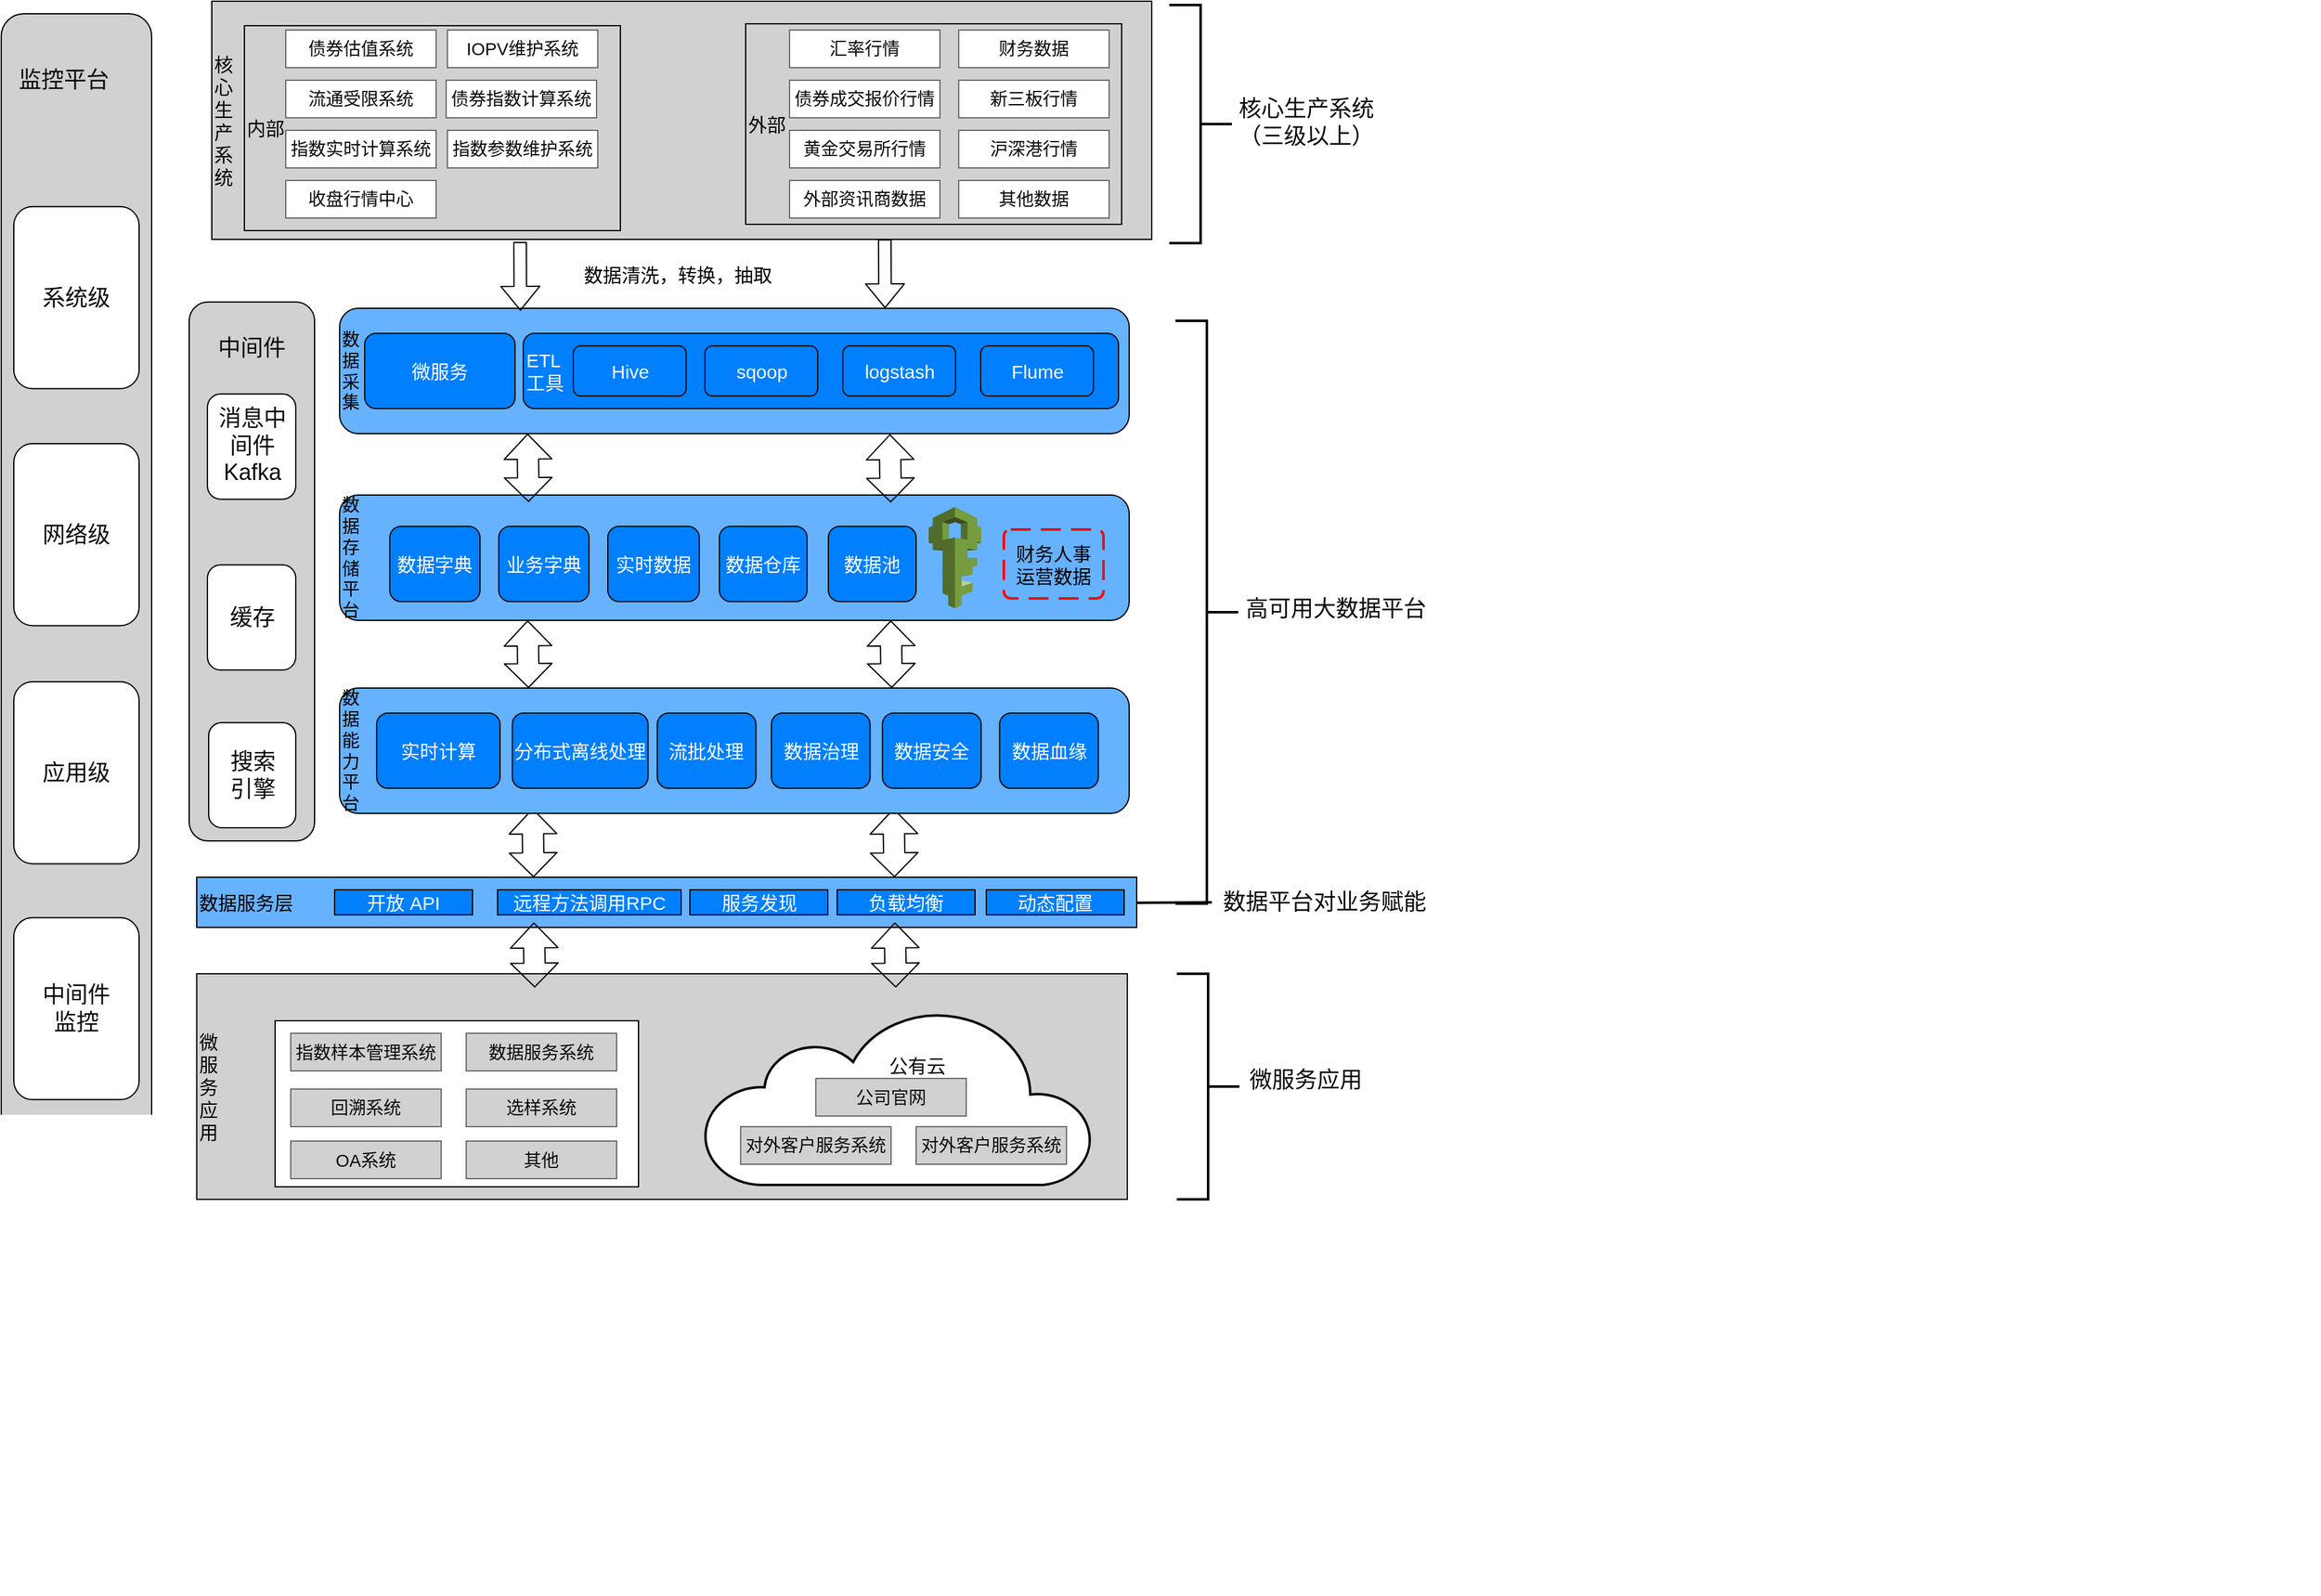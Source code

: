 <mxfile version="14.1.4" type="github">
  <diagram id="os-eNYwHkOxZ53K_k_VU" name="Page-1">
    <mxGraphModel dx="2249" dy="762" grid="1" gridSize="10" guides="1" tooltips="1" connect="1" arrows="1" fold="1" page="1" pageScale="1" pageWidth="827" pageHeight="1169" math="0" shadow="0">
      <root>
        <mxCell id="0" />
        <mxCell id="1" parent="0" />
        <mxCell id="kxdeQrVuoqvsNzDHKX-h-1" value="&lt;font style=&quot;font-size: 19px&quot;&gt;&lt;br&gt;&lt;/font&gt;" style="text;html=1;strokeColor=none;fillColor=none;align=left;verticalAlign=middle;whiteSpace=wrap;rounded=0;" parent="1" vertex="1">
          <mxGeometry x="-110" y="1310" width="960" height="20" as="geometry" />
        </mxCell>
        <mxCell id="kxdeQrVuoqvsNzDHKX-h-47" value="" style="group;fillColor=#ffffff;" parent="1" vertex="1" connectable="0">
          <mxGeometry x="-710" y="70" width="1850" height="950" as="geometry" />
        </mxCell>
        <mxCell id="e4fa8KiVyc2qV9YPwy8P-69" value="" style="strokeWidth=2;html=1;shape=mxgraph.flowchart.annotation_2;align=left;labelPosition=right;pointerEvents=1;rounded=0;fillColor=#D1D1D1;fontColor=#FFFFFF;rotation=-180;" parent="kxdeQrVuoqvsNzDHKX-h-47" vertex="1">
          <mxGeometry x="937" y="245" width="50" height="465" as="geometry" />
        </mxCell>
        <mxCell id="e4fa8KiVyc2qV9YPwy8P-70" value="&lt;font color=&quot;#0a0a0a&quot; style=&quot;font-size: 18px&quot;&gt;高可用大数据平台&lt;/font&gt;" style="text;html=1;fillColor=none;align=center;verticalAlign=middle;whiteSpace=wrap;rounded=0;fontColor=#FFFFFF;strokeWidth=1;fontSize=18;" parent="kxdeQrVuoqvsNzDHKX-h-47" vertex="1">
          <mxGeometry x="990" y="452.5" width="150" height="45" as="geometry" />
        </mxCell>
        <mxCell id="e4fa8KiVyc2qV9YPwy8P-93" value="" style="group" parent="kxdeQrVuoqvsNzDHKX-h-47" vertex="1" connectable="0">
          <mxGeometry width="120" height="950" as="geometry" />
        </mxCell>
        <mxCell id="e4fa8KiVyc2qV9YPwy8P-81" value="" style="rounded=1;whiteSpace=wrap;html=1;strokeColor=#000000;strokeWidth=1;fillColor=#D1D1D1;fontSize=18;fontColor=#FFFFFF;" parent="e4fa8KiVyc2qV9YPwy8P-93" vertex="1">
          <mxGeometry width="120" height="950" as="geometry" />
        </mxCell>
        <mxCell id="e4fa8KiVyc2qV9YPwy8P-82" value="&lt;font color=&quot;#0a0a0a&quot;&gt;监控平台&lt;/font&gt;" style="text;html=1;strokeColor=none;fillColor=none;align=center;verticalAlign=middle;whiteSpace=wrap;rounded=0;fontSize=18;fontColor=#FFFFFF;" parent="e4fa8KiVyc2qV9YPwy8P-93" vertex="1">
          <mxGeometry x="10" y="35.185" width="80" height="35.185" as="geometry" />
        </mxCell>
        <mxCell id="e4fa8KiVyc2qV9YPwy8P-83" value="&lt;font color=&quot;#0a0a0a&quot;&gt;系统级&lt;/font&gt;" style="rounded=1;whiteSpace=wrap;html=1;strokeColor=#000000;strokeWidth=1;fontSize=18;fontColor=#FFFFFF;fillColor=#FFFFFF;" parent="e4fa8KiVyc2qV9YPwy8P-93" vertex="1">
          <mxGeometry x="10" y="153.935" width="100" height="145.139" as="geometry" />
        </mxCell>
        <mxCell id="e4fa8KiVyc2qV9YPwy8P-84" value="&lt;font color=&quot;#0a0a0a&quot;&gt;网络级&lt;/font&gt;" style="rounded=1;whiteSpace=wrap;html=1;strokeColor=#000000;strokeWidth=1;fontSize=18;fontColor=#FFFFFF;fillColor=#FFFFFF;" parent="e4fa8KiVyc2qV9YPwy8P-93" vertex="1">
          <mxGeometry x="10" y="343.056" width="100" height="145.139" as="geometry" />
        </mxCell>
        <mxCell id="e4fa8KiVyc2qV9YPwy8P-85" value="&lt;font color=&quot;#0a0a0a&quot;&gt;应用级&lt;/font&gt;" style="rounded=1;whiteSpace=wrap;html=1;strokeColor=#000000;strokeWidth=1;fontSize=18;fontColor=#FFFFFF;fillColor=#FFFFFF;" parent="e4fa8KiVyc2qV9YPwy8P-93" vertex="1">
          <mxGeometry x="10" y="533.056" width="100" height="145.139" as="geometry" />
        </mxCell>
        <mxCell id="e4fa8KiVyc2qV9YPwy8P-86" value="&lt;font color=&quot;#0a0a0a&quot;&gt;中间件&lt;br&gt;监控&lt;br&gt;&lt;/font&gt;" style="rounded=1;whiteSpace=wrap;html=1;strokeColor=#000000;strokeWidth=1;fontSize=18;fontColor=#FFFFFF;fillColor=#FFFFFF;" parent="e4fa8KiVyc2qV9YPwy8P-93" vertex="1">
          <mxGeometry x="10" y="721.296" width="100" height="145.139" as="geometry" />
        </mxCell>
        <mxCell id="kxdeQrVuoqvsNzDHKX-h-19" value="&lt;font style=&quot;font-size: 15px;&quot;&gt;数据清洗，转换，抽取&lt;/font&gt;" style="text;html=1;strokeColor=none;fillColor=none;align=center;verticalAlign=middle;whiteSpace=wrap;rounded=0;fontSize=15;" parent="kxdeQrVuoqvsNzDHKX-h-47" vertex="1">
          <mxGeometry x="440" y="190" width="200" height="35" as="geometry" />
        </mxCell>
        <mxCell id="kxdeQrVuoqvsNzDHKX-h-55" value="" style="group" parent="kxdeQrVuoqvsNzDHKX-h-47" vertex="1" connectable="0">
          <mxGeometry x="156" y="766" width="935" height="180" as="geometry" />
        </mxCell>
        <mxCell id="e4fa8KiVyc2qV9YPwy8P-46" value="&lt;font style=&quot;font-size: 15px&quot;&gt;微&lt;br&gt;服&lt;br&gt;务&lt;br&gt;应&lt;br&gt;用&lt;/font&gt;" style="rounded=0;whiteSpace=wrap;html=1;strokeColor=#0A0A0A;strokeWidth=1;align=left;fillColor=#D1D1D1;" parent="kxdeQrVuoqvsNzDHKX-h-55" vertex="1">
          <mxGeometry width="742.5" height="180" as="geometry" />
        </mxCell>
        <mxCell id="e4fa8KiVyc2qV9YPwy8P-67" value="" style="strokeWidth=2;html=1;shape=mxgraph.flowchart.annotation_2;align=left;labelPosition=right;pointerEvents=1;rounded=0;fillColor=#D1D1D1;fontColor=#FFFFFF;rotation=-180;" parent="kxdeQrVuoqvsNzDHKX-h-55" vertex="1">
          <mxGeometry x="782" width="50" height="180" as="geometry" />
        </mxCell>
        <mxCell id="e4fa8KiVyc2qV9YPwy8P-68" value="&lt;font color=&quot;#0a0a0a&quot; style=&quot;font-size: 18px&quot;&gt;微服务应用&lt;/font&gt;" style="text;html=1;fillColor=none;align=center;verticalAlign=middle;whiteSpace=wrap;rounded=0;fontColor=#FFFFFF;strokeWidth=1;fontSize=18;" parent="kxdeQrVuoqvsNzDHKX-h-55" vertex="1">
          <mxGeometry x="835" y="62.5" width="100" height="45" as="geometry" />
        </mxCell>
        <mxCell id="kxdeQrVuoqvsNzDHKX-h-25" value="" style="rounded=0;whiteSpace=wrap;html=1;fontSize=15;align=left;fillColor=#FFFFFF;" parent="kxdeQrVuoqvsNzDHKX-h-55" vertex="1">
          <mxGeometry x="62.5" y="37.5" width="290" height="132.5" as="geometry" />
        </mxCell>
        <mxCell id="kxdeQrVuoqvsNzDHKX-h-34" value="" style="html=1;verticalLabelPosition=bottom;align=center;labelBackgroundColor=#ffffff;verticalAlign=top;strokeWidth=2;shadow=0;dashed=0;shape=mxgraph.ios7.icons.cloud;fontSize=15;fontColor=#FFFFFF;strokeColor=#0A0A0A;fillColor=#FFFFFF;" parent="kxdeQrVuoqvsNzDHKX-h-55" vertex="1">
          <mxGeometry x="405" y="28.5" width="310" height="140" as="geometry" />
        </mxCell>
        <mxCell id="kxdeQrVuoqvsNzDHKX-h-36" value="&lt;font color=&quot;#0a0a0a&quot;&gt;公有云&lt;/font&gt;" style="text;html=1;strokeColor=none;fillColor=none;align=center;verticalAlign=middle;whiteSpace=wrap;rounded=0;fontSize=15;fontColor=#FFFFFF;" parent="kxdeQrVuoqvsNzDHKX-h-55" vertex="1">
          <mxGeometry x="515" y="62.5" width="120" height="20" as="geometry" />
        </mxCell>
        <mxCell id="kxdeQrVuoqvsNzDHKX-h-12" value="&lt;font color=&quot;#0a0a0a&quot;&gt;对外客户服务系统&lt;/font&gt;" style="rounded=0;whiteSpace=wrap;html=1;strokeColor=#696969;strokeWidth=1;fontSize=14;fontColor=#FFFFFF;fillColor=#D1D1D1;" parent="kxdeQrVuoqvsNzDHKX-h-55" vertex="1">
          <mxGeometry x="434" y="122" width="120" height="30" as="geometry" />
        </mxCell>
        <mxCell id="kxdeQrVuoqvsNzDHKX-h-14" value="&lt;font color=&quot;#0a0a0a&quot; style=&quot;font-size: 14px&quot;&gt;指数样本管理系统&lt;/font&gt;" style="rounded=0;whiteSpace=wrap;html=1;strokeColor=#696969;strokeWidth=1;fillColor=#D1D1D1;fontSize=14;fontColor=#FFFFFF;" parent="kxdeQrVuoqvsNzDHKX-h-55" vertex="1">
          <mxGeometry x="75" y="47.5" width="120" height="30" as="geometry" />
        </mxCell>
        <mxCell id="kxdeQrVuoqvsNzDHKX-h-10" value="&lt;font color=&quot;#0a0a0a&quot; style=&quot;font-size: 14px&quot;&gt;数据服务系统&lt;/font&gt;" style="rounded=0;whiteSpace=wrap;html=1;strokeColor=#696969;strokeWidth=1;fillColor=#D1D1D1;fontSize=14;fontColor=#FFFFFF;" parent="kxdeQrVuoqvsNzDHKX-h-55" vertex="1">
          <mxGeometry x="215" y="47.5" width="120" height="30" as="geometry" />
        </mxCell>
        <mxCell id="kxdeQrVuoqvsNzDHKX-h-7" value="&lt;font color=&quot;#0a0a0a&quot; style=&quot;font-size: 14px&quot;&gt;回溯系统&lt;/font&gt;" style="rounded=0;whiteSpace=wrap;html=1;strokeColor=#696969;strokeWidth=1;fillColor=#D1D1D1;fontSize=14;fontColor=#FFFFFF;" parent="kxdeQrVuoqvsNzDHKX-h-55" vertex="1">
          <mxGeometry x="75" y="92" width="120" height="30" as="geometry" />
        </mxCell>
        <mxCell id="kxdeQrVuoqvsNzDHKX-h-8" value="&lt;font color=&quot;#0a0a0a&quot; style=&quot;font-size: 14px&quot;&gt;选样系统&lt;/font&gt;" style="rounded=0;whiteSpace=wrap;html=1;strokeColor=#696969;strokeWidth=1;fillColor=#D1D1D1;fontSize=14;fontColor=#FFFFFF;" parent="kxdeQrVuoqvsNzDHKX-h-55" vertex="1">
          <mxGeometry x="215" y="92" width="120" height="30" as="geometry" />
        </mxCell>
        <mxCell id="kxdeQrVuoqvsNzDHKX-h-13" value="&lt;font color=&quot;#0a0a0a&quot; style=&quot;font-size: 14px&quot;&gt;OA系统&lt;/font&gt;" style="rounded=0;whiteSpace=wrap;html=1;strokeColor=#696969;strokeWidth=1;fillColor=#D1D1D1;fontSize=14;fontColor=#FFFFFF;" parent="kxdeQrVuoqvsNzDHKX-h-55" vertex="1">
          <mxGeometry x="75" y="133.5" width="120" height="30" as="geometry" />
        </mxCell>
        <mxCell id="kxdeQrVuoqvsNzDHKX-h-9" value="&lt;font color=&quot;#0a0a0a&quot;&gt;其他&lt;/font&gt;" style="rounded=0;whiteSpace=wrap;html=1;strokeColor=#696969;strokeWidth=1;fillColor=#D1D1D1;fontSize=14;fontColor=#FFFFFF;" parent="kxdeQrVuoqvsNzDHKX-h-55" vertex="1">
          <mxGeometry x="215" y="133.5" width="120" height="30" as="geometry" />
        </mxCell>
        <mxCell id="kxdeQrVuoqvsNzDHKX-h-42" value="&lt;font color=&quot;#0a0a0a&quot; style=&quot;font-size: 14px&quot;&gt;公司官网&lt;/font&gt;" style="rounded=0;whiteSpace=wrap;html=1;strokeColor=#696969;strokeWidth=1;fontSize=14;fontColor=#FFFFFF;fillColor=#D1D1D1;" parent="kxdeQrVuoqvsNzDHKX-h-55" vertex="1">
          <mxGeometry x="494" y="83.5" width="120" height="30" as="geometry" />
        </mxCell>
        <mxCell id="EGvxIazJFTIoxt084vyy-3" value="&lt;font color=&quot;#0a0a0a&quot;&gt;对外客户服务系统&lt;/font&gt;" style="rounded=0;whiteSpace=wrap;html=1;strokeColor=#696969;strokeWidth=1;fontSize=14;fontColor=#FFFFFF;fillColor=#D1D1D1;" vertex="1" parent="kxdeQrVuoqvsNzDHKX-h-55">
          <mxGeometry x="574" y="122" width="120" height="30" as="geometry" />
        </mxCell>
        <mxCell id="kxdeQrVuoqvsNzDHKX-h-82" value="" style="group" parent="kxdeQrVuoqvsNzDHKX-h-47" vertex="1" connectable="0">
          <mxGeometry x="271" y="555" width="630" height="145" as="geometry" />
        </mxCell>
        <mxCell id="kxdeQrVuoqvsNzDHKX-h-102" value="" style="group" parent="kxdeQrVuoqvsNzDHKX-h-82" vertex="1" connectable="0">
          <mxGeometry x="153" y="79" width="288.75" height="55" as="geometry" />
        </mxCell>
        <mxCell id="kxdeQrVuoqvsNzDHKX-h-103" value="" style="shape=flexArrow;endArrow=classic;startArrow=classic;html=1;entryX=0.467;entryY=1.03;entryDx=0;entryDy=0;entryPerimeter=0;width=17;endSize=6.3;" parent="kxdeQrVuoqvsNzDHKX-h-102" edge="1">
          <mxGeometry width="50" height="50" relative="1" as="geometry">
            <mxPoint x="0.713" y="55" as="sourcePoint" />
            <mxPoint as="targetPoint" />
          </mxGeometry>
        </mxCell>
        <mxCell id="kxdeQrVuoqvsNzDHKX-h-104" value="" style="shape=flexArrow;endArrow=classic;startArrow=classic;html=1;entryX=0.467;entryY=1.03;entryDx=0;entryDy=0;entryPerimeter=0;width=17;endSize=6.3;" parent="kxdeQrVuoqvsNzDHKX-h-102" edge="1">
          <mxGeometry width="50" height="50" relative="1" as="geometry">
            <mxPoint x="288.75" y="55" as="sourcePoint" />
            <mxPoint x="288.037" as="targetPoint" />
          </mxGeometry>
        </mxCell>
        <mxCell id="kxdeQrVuoqvsNzDHKX-h-95" value="" style="group" parent="kxdeQrVuoqvsNzDHKX-h-47" vertex="1" connectable="0">
          <mxGeometry x="270" y="235" width="630" height="100" as="geometry" />
        </mxCell>
        <mxCell id="kxdeQrVuoqvsNzDHKX-h-87" value="&lt;font style=&quot;font-size: 14px&quot;&gt;数&lt;br&gt;据&lt;br&gt;采&lt;br&gt;集&lt;/font&gt;" style="rounded=1;whiteSpace=wrap;html=1;align=left;fillColor=#66B2FF;" parent="kxdeQrVuoqvsNzDHKX-h-95" vertex="1">
          <mxGeometry width="630" height="100" as="geometry" />
        </mxCell>
        <mxCell id="kxdeQrVuoqvsNzDHKX-h-88" value="&lt;font style=&quot;font-size: 15px;&quot;&gt;微服务&lt;/font&gt;" style="rounded=1;whiteSpace=wrap;html=1;strokeColor=#0A0A0A;strokeWidth=1;fillColor=#007FFF;fontColor=#FFFFFF;fontSize=15;" parent="kxdeQrVuoqvsNzDHKX-h-95" vertex="1">
          <mxGeometry x="20" y="20" width="120" height="60" as="geometry" />
        </mxCell>
        <mxCell id="kxdeQrVuoqvsNzDHKX-h-89" value="" style="group;fontSize=15;" parent="kxdeQrVuoqvsNzDHKX-h-95" vertex="1" connectable="0">
          <mxGeometry x="146.5" y="20" width="475" height="60" as="geometry" />
        </mxCell>
        <mxCell id="kxdeQrVuoqvsNzDHKX-h-90" value="&lt;font style=&quot;font-size: 15px&quot;&gt;ETL&lt;br&gt;&lt;font style=&quot;font-size: 15px&quot;&gt;工具&lt;/font&gt;&lt;/font&gt;" style="rounded=1;whiteSpace=wrap;html=1;strokeColor=#0A0A0A;strokeWidth=1;align=left;fillColor=#007FFF;fontColor=#FFFFFF;" parent="kxdeQrVuoqvsNzDHKX-h-89" vertex="1">
          <mxGeometry width="475" height="60" as="geometry" />
        </mxCell>
        <mxCell id="kxdeQrVuoqvsNzDHKX-h-91" value="Hive" style="rounded=1;whiteSpace=wrap;html=1;strokeColor=#0A0A0A;strokeWidth=1;fillColor=#007FFF;fontColor=#FFFFFF;fontSize=15;" parent="kxdeQrVuoqvsNzDHKX-h-89" vertex="1">
          <mxGeometry x="40" y="10" width="90" height="40" as="geometry" />
        </mxCell>
        <mxCell id="kxdeQrVuoqvsNzDHKX-h-92" value="sqoop" style="rounded=1;whiteSpace=wrap;html=1;strokeColor=#0A0A0A;strokeWidth=1;fillColor=#007FFF;fontColor=#FFFFFF;fontSize=15;" parent="kxdeQrVuoqvsNzDHKX-h-89" vertex="1">
          <mxGeometry x="145" y="10" width="90" height="40" as="geometry" />
        </mxCell>
        <mxCell id="kxdeQrVuoqvsNzDHKX-h-93" value="logstash" style="rounded=1;whiteSpace=wrap;html=1;strokeColor=#0A0A0A;strokeWidth=1;fillColor=#007FFF;fontColor=#FFFFFF;fontSize=15;" parent="kxdeQrVuoqvsNzDHKX-h-89" vertex="1">
          <mxGeometry x="255" y="10" width="90" height="40" as="geometry" />
        </mxCell>
        <mxCell id="kxdeQrVuoqvsNzDHKX-h-94" value="Flume" style="rounded=1;whiteSpace=wrap;html=1;strokeColor=#0A0A0A;strokeWidth=1;fillColor=#007FFF;fontColor=#FFFFFF;fontSize=15;" parent="kxdeQrVuoqvsNzDHKX-h-89" vertex="1">
          <mxGeometry x="365" y="10" width="90" height="40" as="geometry" />
        </mxCell>
        <mxCell id="kxdeQrVuoqvsNzDHKX-h-17" value="" style="shape=flexArrow;endArrow=classic;html=1;" parent="kxdeQrVuoqvsNzDHKX-h-47" edge="1">
          <mxGeometry width="50" height="50" relative="1" as="geometry">
            <mxPoint x="414" y="182" as="sourcePoint" />
            <mxPoint x="414.25" y="237" as="targetPoint" />
          </mxGeometry>
        </mxCell>
        <mxCell id="kxdeQrVuoqvsNzDHKX-h-96" value="" style="group" parent="kxdeQrVuoqvsNzDHKX-h-47" vertex="1" connectable="0">
          <mxGeometry x="168" y="-10" width="956" height="193" as="geometry" />
        </mxCell>
        <mxCell id="e4fa8KiVyc2qV9YPwy8P-1" value="&lt;font style=&quot;font-size: 15px&quot;&gt;核&lt;br&gt;心&lt;br&gt;生&lt;br&gt;产&lt;br&gt;系&lt;br&gt;统&lt;/font&gt;" style="rounded=0;whiteSpace=wrap;html=1;align=left;fillColor=#D1D1D1;" parent="kxdeQrVuoqvsNzDHKX-h-96" vertex="1">
          <mxGeometry width="750" height="190" as="geometry" />
        </mxCell>
        <mxCell id="kxdeQrVuoqvsNzDHKX-h-59" value="" style="group" parent="kxdeQrVuoqvsNzDHKX-h-96" vertex="1" connectable="0">
          <mxGeometry x="26" y="3" width="930" height="190" as="geometry" />
        </mxCell>
        <mxCell id="e4fa8KiVyc2qV9YPwy8P-2" value="&lt;font style=&quot;font-size: 15px&quot;&gt;内部&lt;/font&gt;" style="rounded=0;whiteSpace=wrap;html=1;align=left;fillColor=#D1D1D1;" parent="kxdeQrVuoqvsNzDHKX-h-59" vertex="1">
          <mxGeometry y="16.5" width="300" height="163.5" as="geometry" />
        </mxCell>
        <mxCell id="e4fa8KiVyc2qV9YPwy8P-3" value="&lt;font style=&quot;font-size: 15px&quot;&gt;外部&lt;/font&gt;" style="rounded=0;whiteSpace=wrap;html=1;align=left;fillColor=#D1D1D1;" parent="kxdeQrVuoqvsNzDHKX-h-59" vertex="1">
          <mxGeometry x="400" y="15" width="300" height="160" as="geometry" />
        </mxCell>
        <mxCell id="e4fa8KiVyc2qV9YPwy8P-99" value="&lt;font color=&quot;#0a0a0a&quot; style=&quot;font-size: 14px&quot;&gt;指数实时计算系统&lt;/font&gt;" style="rounded=0;whiteSpace=wrap;html=1;strokeColor=#696969;strokeWidth=1;fontSize=14;fontColor=#FFFFFF;fillColor=#FFFFFF;" parent="kxdeQrVuoqvsNzDHKX-h-59" vertex="1">
          <mxGeometry x="33" y="100" width="120" height="30" as="geometry" />
        </mxCell>
        <mxCell id="e4fa8KiVyc2qV9YPwy8P-100" value="&lt;font color=&quot;#0a0a0a&quot; style=&quot;font-size: 14px&quot;&gt;指数参数维护系统&lt;/font&gt;" style="rounded=0;whiteSpace=wrap;html=1;strokeColor=#696969;strokeWidth=1;fontSize=14;fontColor=#FFFFFF;fillColor=#FFFFFF;" parent="kxdeQrVuoqvsNzDHKX-h-59" vertex="1">
          <mxGeometry x="162" y="100" width="120" height="30" as="geometry" />
        </mxCell>
        <mxCell id="e4fa8KiVyc2qV9YPwy8P-102" value="&lt;font color=&quot;#0a0a0a&quot; style=&quot;font-size: 14px&quot;&gt;收盘行情中心&lt;/font&gt;" style="rounded=0;whiteSpace=wrap;html=1;strokeColor=#696969;strokeWidth=1;fontSize=14;fontColor=#FFFFFF;fillColor=#FFFFFF;" parent="kxdeQrVuoqvsNzDHKX-h-59" vertex="1">
          <mxGeometry x="33" y="140" width="120" height="30" as="geometry" />
        </mxCell>
        <mxCell id="e4fa8KiVyc2qV9YPwy8P-103" value="&lt;font color=&quot;#0a0a0a&quot; style=&quot;font-size: 14px&quot;&gt;流通受限系统&lt;/font&gt;" style="rounded=0;whiteSpace=wrap;html=1;strokeColor=#696969;strokeWidth=1;fontSize=14;fontColor=#FFFFFF;fillColor=#FFFFFF;" parent="kxdeQrVuoqvsNzDHKX-h-59" vertex="1">
          <mxGeometry x="33" y="60" width="120" height="30" as="geometry" />
        </mxCell>
        <mxCell id="e4fa8KiVyc2qV9YPwy8P-104" value="&lt;font color=&quot;#0a0a0a&quot; style=&quot;font-size: 14px&quot;&gt;财务数据&lt;/font&gt;" style="rounded=0;whiteSpace=wrap;html=1;strokeColor=#696969;strokeWidth=1;fontSize=14;fontColor=#FFFFFF;fillColor=#FFFFFF;" parent="kxdeQrVuoqvsNzDHKX-h-59" vertex="1">
          <mxGeometry x="570" y="20" width="120" height="30" as="geometry" />
        </mxCell>
        <mxCell id="e4fa8KiVyc2qV9YPwy8P-105" value="&lt;span style=&quot;color: rgba(0 , 0 , 0 , 0) ; font-family: monospace ; font-size: 0px&quot;&gt;%3CmxGraphModel%3E%3Croot%3E%3CmxCell%20id%3D%220%22%2F%3E%3CmxCell%20id%3D%221%22%20parent%3D%220%22%2F%3E%3CmxCell%20id%3D%222%22%20value%3D%22%26lt%3Bfont%20color%3D%26quot%3B%230a0a0a%26quot%3B%20style%3D%26quot%3Bfont-size%3A%2014px%26quot%3B%26gt%3B%E6%8C%87%E6%95%B0%E6%A0%B7%E6%9C%AC%E7%AE%A1%E7%90%86%E7%B3%BB%E7%BB%9F%26lt%3B%2Ffont%26gt%3B%22%20style%3D%22rounded%3D0%3BwhiteSpace%3Dwrap%3Bhtml%3D1%3BstrokeColor%3D%23696969%3BstrokeWidth%3D1%3BfillColor%3D%23D1D1D1%3BfontSize%3D14%3BfontColor%3D%23FFFFFF%3B%22%20vertex%3D%221%22%20parent%3D%221%22%3E%3CmxGeometry%20x%3D%22500%22%20y%3D%22920%22%20width%3D%22120%22%20height%3D%2230%22%20as%3D%22geometry%22%2F%3E%3C%2FmxCell%3E%3C%2Froot%3E%3C%2FmxGraphModel%3E&lt;/span&gt;&lt;font color=&quot;#0a0a0a&quot; style=&quot;font-size: 14px&quot;&gt;汇率行情&lt;/font&gt;" style="rounded=0;whiteSpace=wrap;html=1;strokeColor=#696969;strokeWidth=1;fontSize=14;fontColor=#FFFFFF;fillColor=#FFFFFF;" parent="kxdeQrVuoqvsNzDHKX-h-59" vertex="1">
          <mxGeometry x="435" y="20" width="120" height="30" as="geometry" />
        </mxCell>
        <mxCell id="e4fa8KiVyc2qV9YPwy8P-106" value="&lt;font color=&quot;#0a0a0a&quot; style=&quot;font-size: 14px&quot;&gt;新三板行情&lt;/font&gt;" style="rounded=0;whiteSpace=wrap;html=1;strokeColor=#696969;strokeWidth=1;fontSize=14;fontColor=#FFFFFF;fillColor=#FFFFFF;" parent="kxdeQrVuoqvsNzDHKX-h-59" vertex="1">
          <mxGeometry x="570" y="60" width="120" height="30" as="geometry" />
        </mxCell>
        <mxCell id="e4fa8KiVyc2qV9YPwy8P-107" value="&lt;font color=&quot;#0a0a0a&quot; style=&quot;font-size: 14px&quot;&gt;黄金交易所行情&lt;/font&gt;" style="rounded=0;whiteSpace=wrap;html=1;strokeColor=#696969;strokeWidth=1;fontSize=14;fontColor=#FFFFFF;fillColor=#FFFFFF;" parent="kxdeQrVuoqvsNzDHKX-h-59" vertex="1">
          <mxGeometry x="435" y="100" width="120" height="30" as="geometry" />
        </mxCell>
        <mxCell id="e4fa8KiVyc2qV9YPwy8P-108" value="&lt;font color=&quot;#0a0a0a&quot;&gt;沪深港行情&lt;/font&gt;" style="rounded=0;whiteSpace=wrap;html=1;strokeColor=#696969;strokeWidth=1;fontSize=14;fontColor=#FFFFFF;fillColor=#FFFFFF;" parent="kxdeQrVuoqvsNzDHKX-h-59" vertex="1">
          <mxGeometry x="570" y="100" width="120" height="30" as="geometry" />
        </mxCell>
        <mxCell id="e4fa8KiVyc2qV9YPwy8P-109" value="&lt;font color=&quot;#0a0a0a&quot; style=&quot;font-size: 14px&quot;&gt;外部资讯商数据&lt;/font&gt;" style="rounded=0;whiteSpace=wrap;html=1;strokeColor=#696969;strokeWidth=1;fontSize=14;fontColor=#FFFFFF;fillColor=#FFFFFF;" parent="kxdeQrVuoqvsNzDHKX-h-59" vertex="1">
          <mxGeometry x="435" y="140" width="120" height="30" as="geometry" />
        </mxCell>
        <mxCell id="e4fa8KiVyc2qV9YPwy8P-110" value="&lt;font color=&quot;#0a0a0a&quot; style=&quot;font-size: 14px&quot;&gt;其他数据&lt;/font&gt;" style="rounded=0;whiteSpace=wrap;html=1;strokeColor=#696969;strokeWidth=1;fontSize=14;fontColor=#FFFFFF;fillColor=#FFFFFF;" parent="kxdeQrVuoqvsNzDHKX-h-59" vertex="1">
          <mxGeometry x="570" y="140" width="120" height="30" as="geometry" />
        </mxCell>
        <mxCell id="e4fa8KiVyc2qV9YPwy8P-111" value="" style="strokeWidth=2;html=1;shape=mxgraph.flowchart.annotation_2;align=left;labelPosition=right;pointerEvents=1;rounded=0;fillColor=#D1D1D1;fontColor=#FFFFFF;rotation=-180;" parent="kxdeQrVuoqvsNzDHKX-h-59" vertex="1">
          <mxGeometry x="738" width="50" height="190" as="geometry" />
        </mxCell>
        <mxCell id="kxdeQrVuoqvsNzDHKX-h-15" value="&lt;font color=&quot;#0a0a0a&quot;&gt;债券成交报价行情&lt;/font&gt;" style="rounded=0;whiteSpace=wrap;html=1;strokeColor=#696969;strokeWidth=1;fontSize=14;fontColor=#FFFFFF;fillColor=#FFFFFF;" parent="kxdeQrVuoqvsNzDHKX-h-59" vertex="1">
          <mxGeometry x="435" y="60" width="120" height="30" as="geometry" />
        </mxCell>
        <mxCell id="kxdeQrVuoqvsNzDHKX-h-39" value="&lt;font color=&quot;#0a0a0a&quot; style=&quot;font-size: 14px;&quot;&gt;债券估值系统&lt;/font&gt;" style="rounded=0;whiteSpace=wrap;html=1;strokeColor=#696969;strokeWidth=1;fontSize=14;fontColor=#FFFFFF;fillColor=#FFFFFF;" parent="kxdeQrVuoqvsNzDHKX-h-59" vertex="1">
          <mxGeometry x="33" y="20" width="120" height="30" as="geometry" />
        </mxCell>
        <mxCell id="kxdeQrVuoqvsNzDHKX-h-40" value="&lt;font color=&quot;#0a0a0a&quot; style=&quot;font-size: 14px;&quot;&gt;IOPV维护系统&lt;/font&gt;" style="rounded=0;whiteSpace=wrap;html=1;strokeColor=#696969;strokeWidth=1;fontSize=14;fontColor=#FFFFFF;fillColor=#FFFFFF;" parent="kxdeQrVuoqvsNzDHKX-h-59" vertex="1">
          <mxGeometry x="162" y="20" width="120" height="30" as="geometry" />
        </mxCell>
        <mxCell id="kxdeQrVuoqvsNzDHKX-h-41" value="&lt;font color=&quot;#0a0a0a&quot; style=&quot;font-size: 14px&quot;&gt;债券指数计算系统&lt;/font&gt;" style="rounded=0;whiteSpace=wrap;html=1;strokeColor=#696969;strokeWidth=1;fontSize=14;fontColor=#FFFFFF;fillColor=#FFFFFF;" parent="kxdeQrVuoqvsNzDHKX-h-59" vertex="1">
          <mxGeometry x="161" y="60" width="120" height="30" as="geometry" />
        </mxCell>
        <mxCell id="kxdeQrVuoqvsNzDHKX-h-97" value="" style="group" parent="kxdeQrVuoqvsNzDHKX-h-47" vertex="1" connectable="0">
          <mxGeometry x="150" y="230" width="100" height="430" as="geometry" />
        </mxCell>
        <mxCell id="e4fa8KiVyc2qV9YPwy8P-71" value="" style="rounded=1;whiteSpace=wrap;html=1;strokeColor=#000000;strokeWidth=1;fillColor=#D1D1D1;fontSize=18;fontColor=#FFFFFF;align=left;" parent="kxdeQrVuoqvsNzDHKX-h-97" vertex="1">
          <mxGeometry width="100" height="430" as="geometry" />
        </mxCell>
        <mxCell id="e4fa8KiVyc2qV9YPwy8P-73" value="&lt;font color=&quot;#0a0a0a&quot;&gt;缓存&lt;/font&gt;" style="rounded=1;whiteSpace=wrap;html=1;strokeColor=#000000;strokeWidth=1;fontSize=18;fontColor=#FFFFFF;fillColor=#FFFFFF;" parent="kxdeQrVuoqvsNzDHKX-h-97" vertex="1">
          <mxGeometry x="14.5" y="209.756" width="70.5" height="83.902" as="geometry" />
        </mxCell>
        <mxCell id="e4fa8KiVyc2qV9YPwy8P-78" value="&lt;font color=&quot;#0a0a0a&quot;&gt;消息中间件&lt;br&gt;Kafka&lt;br&gt;&lt;/font&gt;" style="rounded=1;whiteSpace=wrap;html=1;strokeColor=#000000;strokeWidth=1;fontSize=18;fontColor=#FFFFFF;fillColor=#FFFFFF;" parent="kxdeQrVuoqvsNzDHKX-h-97" vertex="1">
          <mxGeometry x="14.5" y="73.415" width="70.5" height="83.902" as="geometry" />
        </mxCell>
        <mxCell id="kxdeQrVuoqvsNzDHKX-h-53" value="&lt;font color=&quot;#0a0a0a&quot;&gt;搜索&lt;br&gt;引擎&lt;/font&gt;" style="rounded=1;whiteSpace=wrap;html=1;strokeColor=#000000;strokeWidth=1;fontSize=18;fontColor=#FFFFFF;fillColor=#FFFFFF;" parent="kxdeQrVuoqvsNzDHKX-h-97" vertex="1">
          <mxGeometry x="15.5" y="335.61" width="69.5" height="83.902" as="geometry" />
        </mxCell>
        <mxCell id="e4fa8KiVyc2qV9YPwy8P-80" value="&lt;font color=&quot;#0a0a0a&quot;&gt;中间件&lt;/font&gt;" style="text;html=1;strokeColor=none;fillColor=none;align=center;verticalAlign=middle;whiteSpace=wrap;rounded=0;fontSize=18;fontColor=#FFFFFF;" parent="kxdeQrVuoqvsNzDHKX-h-97" vertex="1">
          <mxGeometry x="20.25" y="26.22" width="60" height="20.976" as="geometry" />
        </mxCell>
        <mxCell id="kxdeQrVuoqvsNzDHKX-h-99" value="" style="shape=flexArrow;endArrow=classic;html=1;" parent="kxdeQrVuoqvsNzDHKX-h-47" edge="1">
          <mxGeometry width="50" height="50" relative="1" as="geometry">
            <mxPoint x="705" y="180" as="sourcePoint" />
            <mxPoint x="705.25" y="235" as="targetPoint" />
          </mxGeometry>
        </mxCell>
        <mxCell id="kxdeQrVuoqvsNzDHKX-h-100" value="" style="group" parent="kxdeQrVuoqvsNzDHKX-h-47" vertex="1" connectable="0">
          <mxGeometry x="420" y="484" width="290.5" height="54" as="geometry" />
        </mxCell>
        <mxCell id="e4fa8KiVyc2qV9YPwy8P-89" value="" style="shape=flexArrow;endArrow=classic;startArrow=classic;html=1;entryX=0.467;entryY=1.03;entryDx=0;entryDy=0;entryPerimeter=0;width=17;endSize=6.3;" parent="kxdeQrVuoqvsNzDHKX-h-100" edge="1">
          <mxGeometry width="50" height="50" relative="1" as="geometry">
            <mxPoint x="0.727" y="54" as="sourcePoint" />
            <mxPoint as="targetPoint" />
          </mxGeometry>
        </mxCell>
        <mxCell id="e4fa8KiVyc2qV9YPwy8P-90" value="" style="shape=flexArrow;endArrow=classic;startArrow=classic;html=1;entryX=0.467;entryY=1.03;entryDx=0;entryDy=0;entryPerimeter=0;width=17;endSize=6.3;" parent="kxdeQrVuoqvsNzDHKX-h-100" edge="1">
          <mxGeometry width="50" height="50" relative="1" as="geometry">
            <mxPoint x="290.5" y="54" as="sourcePoint" />
            <mxPoint x="289.773" as="targetPoint" />
          </mxGeometry>
        </mxCell>
        <mxCell id="e4fa8KiVyc2qV9YPwy8P-112" value="&lt;font color=&quot;#0a0a0a&quot; style=&quot;font-size: 18px&quot;&gt;核心生产系统（三级以上）&lt;/font&gt;" style="text;html=1;fillColor=none;align=center;verticalAlign=middle;whiteSpace=wrap;rounded=0;fontColor=#FFFFFF;strokeWidth=1;fontSize=18;" parent="kxdeQrVuoqvsNzDHKX-h-47" vertex="1">
          <mxGeometry x="980" y="64" width="123" height="45" as="geometry" />
        </mxCell>
        <mxCell id="kxdeQrVuoqvsNzDHKX-h-33" value="" style="group" parent="kxdeQrVuoqvsNzDHKX-h-47" vertex="1" connectable="0">
          <mxGeometry x="156" y="689" width="750" height="40" as="geometry" />
        </mxCell>
        <mxCell id="kxdeQrVuoqvsNzDHKX-h-23" value="数据服务层" style="rounded=0;whiteSpace=wrap;html=1;fontSize=15;align=left;fillColor=#66B2FF;" parent="kxdeQrVuoqvsNzDHKX-h-33" vertex="1">
          <mxGeometry width="750" height="40" as="geometry" />
        </mxCell>
        <mxCell id="kxdeQrVuoqvsNzDHKX-h-29" value="负载均衡" style="rounded=0;whiteSpace=wrap;html=1;fontSize=15;align=center;fillColor=#007FFF;fontColor=#FFFFFF;" parent="kxdeQrVuoqvsNzDHKX-h-33" vertex="1">
          <mxGeometry x="511" y="10" width="110" height="20" as="geometry" />
        </mxCell>
        <mxCell id="kxdeQrVuoqvsNzDHKX-h-30" value="开放 API" style="rounded=0;whiteSpace=wrap;html=1;fontSize=15;align=center;fillColor=#007FFF;fontColor=#FFFFFF;" parent="kxdeQrVuoqvsNzDHKX-h-33" vertex="1">
          <mxGeometry x="110" y="10" width="110" height="20" as="geometry" />
        </mxCell>
        <mxCell id="kxdeQrVuoqvsNzDHKX-h-32" value="远程方法调用RPC" style="rounded=0;whiteSpace=wrap;html=1;fontSize=15;align=center;fillColor=#007FFF;fontColor=#FFFFFF;" parent="kxdeQrVuoqvsNzDHKX-h-33" vertex="1">
          <mxGeometry x="240" y="10" width="146.5" height="20" as="geometry" />
        </mxCell>
        <mxCell id="kxdeQrVuoqvsNzDHKX-h-31" value="服务发现" style="rounded=0;whiteSpace=wrap;html=1;fontSize=15;align=center;fillColor=#007FFF;fontColor=#FFFFFF;" parent="kxdeQrVuoqvsNzDHKX-h-33" vertex="1">
          <mxGeometry x="393.5" y="10" width="110" height="20" as="geometry" />
        </mxCell>
        <mxCell id="kxdeQrVuoqvsNzDHKX-h-52" value="动态配置" style="rounded=0;whiteSpace=wrap;html=1;fontSize=15;align=center;fillColor=#007FFF;fontColor=#FFFFFF;" parent="kxdeQrVuoqvsNzDHKX-h-33" vertex="1">
          <mxGeometry x="630" y="10" width="110" height="20" as="geometry" />
        </mxCell>
        <mxCell id="kxdeQrVuoqvsNzDHKX-h-37" value="&lt;font style=&quot;font-size: 18px&quot;&gt;数据平台对业务赋能&lt;/font&gt;" style="text;html=1;strokeColor=none;fillColor=none;align=center;verticalAlign=middle;whiteSpace=wrap;rounded=0;fontSize=15;opacity=0;fontColor=#0A0A0A;" parent="kxdeQrVuoqvsNzDHKX-h-47" vertex="1">
          <mxGeometry x="961" y="694" width="190" height="30" as="geometry" />
        </mxCell>
        <mxCell id="kxdeQrVuoqvsNzDHKX-h-38" value="" style="endArrow=none;html=1;fontSize=15;fontColor=#0A0A0A;strokeWidth=2;" parent="kxdeQrVuoqvsNzDHKX-h-47" edge="1">
          <mxGeometry width="50" height="50" relative="1" as="geometry">
            <mxPoint x="906" y="709.41" as="sourcePoint" />
            <mxPoint x="966" y="709" as="targetPoint" />
          </mxGeometry>
        </mxCell>
        <mxCell id="kxdeQrVuoqvsNzDHKX-h-83" value="" style="group" parent="kxdeQrVuoqvsNzDHKX-h-47" vertex="1" connectable="0">
          <mxGeometry x="425" y="725" width="288.75" height="52" as="geometry" />
        </mxCell>
        <mxCell id="e4fa8KiVyc2qV9YPwy8P-39" value="" style="shape=flexArrow;endArrow=classic;startArrow=classic;html=1;entryX=0.467;entryY=1.03;entryDx=0;entryDy=0;entryPerimeter=0;width=17;endSize=6.3;" parent="kxdeQrVuoqvsNzDHKX-h-83" edge="1">
          <mxGeometry width="50" height="50" relative="1" as="geometry">
            <mxPoint x="0.713" y="52" as="sourcePoint" />
            <mxPoint as="targetPoint" />
          </mxGeometry>
        </mxCell>
        <mxCell id="e4fa8KiVyc2qV9YPwy8P-40" value="" style="shape=flexArrow;endArrow=classic;startArrow=classic;html=1;entryX=0.467;entryY=1.03;entryDx=0;entryDy=0;entryPerimeter=0;width=17;endSize=6.3;" parent="kxdeQrVuoqvsNzDHKX-h-83" edge="1">
          <mxGeometry width="50" height="50" relative="1" as="geometry">
            <mxPoint x="288.75" y="52" as="sourcePoint" />
            <mxPoint x="288.037" as="targetPoint" />
          </mxGeometry>
        </mxCell>
        <mxCell id="kxdeQrVuoqvsNzDHKX-h-105" value="" style="group" parent="kxdeQrVuoqvsNzDHKX-h-47" vertex="1" connectable="0">
          <mxGeometry x="270" y="384" width="630" height="100" as="geometry" />
        </mxCell>
        <mxCell id="e4fa8KiVyc2qV9YPwy8P-20" value="&lt;font style=&quot;font-size: 14px&quot;&gt;数&lt;br&gt;据&lt;br&gt;存&lt;br&gt;储&lt;br&gt;平&lt;br&gt;台&lt;/font&gt;" style="rounded=1;whiteSpace=wrap;html=1;align=left;fillColor=#66B2FF;" parent="kxdeQrVuoqvsNzDHKX-h-105" vertex="1">
          <mxGeometry width="630" height="100" as="geometry" />
        </mxCell>
        <mxCell id="e4fa8KiVyc2qV9YPwy8P-31" value="数据仓库" style="rounded=1;whiteSpace=wrap;html=1;strokeColor=#0A0A0A;strokeWidth=1;fillColor=#007FFF;fontColor=#FFFFFF;fontSize=15;" parent="kxdeQrVuoqvsNzDHKX-h-105" vertex="1">
          <mxGeometry x="303" y="25" width="70" height="60" as="geometry" />
        </mxCell>
        <mxCell id="e4fa8KiVyc2qV9YPwy8P-32" value="数据池" style="rounded=1;whiteSpace=wrap;html=1;strokeColor=#0A0A0A;strokeWidth=1;fillColor=#007FFF;fontColor=#FFFFFF;fontSize=15;" parent="kxdeQrVuoqvsNzDHKX-h-105" vertex="1">
          <mxGeometry x="390" y="25" width="70" height="60" as="geometry" />
        </mxCell>
        <mxCell id="kxdeQrVuoqvsNzDHKX-h-50" value="数据字典" style="rounded=1;whiteSpace=wrap;html=1;strokeColor=#0A0A0A;strokeWidth=1;fillColor=#007FFF;fontColor=#FFFFFF;fontSize=15;" parent="kxdeQrVuoqvsNzDHKX-h-105" vertex="1">
          <mxGeometry x="40" y="25" width="72" height="60" as="geometry" />
        </mxCell>
        <mxCell id="kxdeQrVuoqvsNzDHKX-h-49" value="业务字典" style="rounded=1;whiteSpace=wrap;html=1;strokeColor=#0A0A0A;strokeWidth=1;fillColor=#007FFF;fontColor=#FFFFFF;fontSize=15;" parent="kxdeQrVuoqvsNzDHKX-h-105" vertex="1">
          <mxGeometry x="127" y="25" width="72" height="60" as="geometry" />
        </mxCell>
        <mxCell id="e4fa8KiVyc2qV9YPwy8P-30" value="实时数据" style="rounded=1;whiteSpace=wrap;html=1;strokeColor=#0A0A0A;strokeWidth=1;fillColor=#007FFF;fontColor=#FFFFFF;fontSize=15;" parent="kxdeQrVuoqvsNzDHKX-h-105" vertex="1">
          <mxGeometry x="214" y="25" width="73" height="60" as="geometry" />
        </mxCell>
        <mxCell id="EGvxIazJFTIoxt084vyy-1" value="财务人事&#xa;运营数据" style="rounded=1;arcSize=10;dashed=1;strokeColor=#ff0000;fillColor=none;gradientColor=none;dashPattern=8 4;strokeWidth=2;fontSize=15;" vertex="1" parent="kxdeQrVuoqvsNzDHKX-h-105">
          <mxGeometry x="530" y="27.5" width="79.5" height="55" as="geometry" />
        </mxCell>
        <mxCell id="EGvxIazJFTIoxt084vyy-2" value="" style="outlineConnect=0;dashed=0;verticalLabelPosition=bottom;verticalAlign=top;align=center;html=1;shape=mxgraph.aws3.iam;fillColor=#759C3E;gradientColor=none;fontSize=15;" vertex="1" parent="kxdeQrVuoqvsNzDHKX-h-105">
          <mxGeometry x="470" y="9.5" width="42" height="81" as="geometry" />
        </mxCell>
        <mxCell id="kxdeQrVuoqvsNzDHKX-h-84" value="" style="group" parent="kxdeQrVuoqvsNzDHKX-h-47" vertex="1" connectable="0">
          <mxGeometry x="270" y="538" width="630" height="100" as="geometry" />
        </mxCell>
        <mxCell id="e4fa8KiVyc2qV9YPwy8P-55" value="&lt;font style=&quot;font-size: 14px&quot;&gt;数&lt;br&gt;据&lt;br&gt;能&lt;br&gt;力&lt;br&gt;平&lt;br&gt;台&lt;/font&gt;" style="rounded=1;whiteSpace=wrap;html=1;align=left;fillColor=#66B2FF;" parent="kxdeQrVuoqvsNzDHKX-h-84" vertex="1">
          <mxGeometry width="630" height="100" as="geometry" />
        </mxCell>
        <mxCell id="e4fa8KiVyc2qV9YPwy8P-56" value="实时计算" style="rounded=1;whiteSpace=wrap;html=1;strokeColor=#0A0A0A;strokeWidth=1;fillColor=#007FFF;fontColor=#FFFFFF;fontSize=15;" parent="kxdeQrVuoqvsNzDHKX-h-84" vertex="1">
          <mxGeometry x="29.531" y="20" width="98.438" height="60" as="geometry" />
        </mxCell>
        <mxCell id="e4fa8KiVyc2qV9YPwy8P-57" value="分布式离线处理" style="rounded=1;whiteSpace=wrap;html=1;strokeColor=#0A0A0A;strokeWidth=1;fillColor=#007FFF;fontColor=#FFFFFF;fontSize=15;" parent="kxdeQrVuoqvsNzDHKX-h-84" vertex="1">
          <mxGeometry x="137.812" y="20" width="108.281" height="60" as="geometry" />
        </mxCell>
        <mxCell id="e4fa8KiVyc2qV9YPwy8P-58" value="流批处理" style="rounded=1;whiteSpace=wrap;html=1;strokeColor=#0A0A0A;strokeWidth=1;fillColor=#007FFF;fontColor=#FFFFFF;fontSize=15;" parent="kxdeQrVuoqvsNzDHKX-h-84" vertex="1">
          <mxGeometry x="253.477" y="20" width="78.75" height="60" as="geometry" />
        </mxCell>
        <mxCell id="e4fa8KiVyc2qV9YPwy8P-59" value="数据治理" style="rounded=1;whiteSpace=wrap;html=1;strokeColor=#0A0A0A;strokeWidth=1;fillColor=#007FFF;fontColor=#FFFFFF;fontSize=15;" parent="kxdeQrVuoqvsNzDHKX-h-84" vertex="1">
          <mxGeometry x="344.531" y="20" width="78.75" height="60" as="geometry" />
        </mxCell>
        <mxCell id="e4fa8KiVyc2qV9YPwy8P-60" value="数据安全" style="rounded=1;whiteSpace=wrap;html=1;strokeColor=#0A0A0A;strokeWidth=1;fillColor=#007FFF;fontColor=#FFFFFF;fontSize=15;" parent="kxdeQrVuoqvsNzDHKX-h-84" vertex="1">
          <mxGeometry x="433.125" y="20" width="78.75" height="60" as="geometry" />
        </mxCell>
        <mxCell id="kxdeQrVuoqvsNzDHKX-h-48" value="数据血缘" style="rounded=1;whiteSpace=wrap;html=1;strokeColor=#0A0A0A;strokeWidth=1;fillColor=#007FFF;fontColor=#FFFFFF;fontSize=15;" parent="kxdeQrVuoqvsNzDHKX-h-84" vertex="1">
          <mxGeometry x="526.641" y="20" width="78.75" height="60" as="geometry" />
        </mxCell>
        <mxCell id="kxdeQrVuoqvsNzDHKX-h-101" value="" style="group" parent="kxdeQrVuoqvsNzDHKX-h-47" vertex="1" connectable="0">
          <mxGeometry x="420" y="335" width="289.75" height="55" as="geometry" />
        </mxCell>
        <mxCell id="e4fa8KiVyc2qV9YPwy8P-91" value="" style="shape=flexArrow;endArrow=classic;startArrow=classic;html=1;entryX=0.467;entryY=1.03;entryDx=0;entryDy=0;entryPerimeter=0;width=17;endSize=6.3;sketch=0;" parent="kxdeQrVuoqvsNzDHKX-h-101" edge="1">
          <mxGeometry width="50" height="50" relative="1" as="geometry">
            <mxPoint x="0.725" y="54.593" as="sourcePoint" />
            <mxPoint as="targetPoint" />
          </mxGeometry>
        </mxCell>
        <mxCell id="e4fa8KiVyc2qV9YPwy8P-92" value="" style="shape=flexArrow;endArrow=classic;startArrow=classic;html=1;entryX=0.467;entryY=1.03;entryDx=0;entryDy=0;entryPerimeter=0;width=17;endSize=6.3;" parent="kxdeQrVuoqvsNzDHKX-h-101" edge="1">
          <mxGeometry width="50" height="50" relative="1" as="geometry">
            <mxPoint x="289.75" y="55" as="sourcePoint" />
            <mxPoint x="289.025" y="0.407" as="targetPoint" />
          </mxGeometry>
        </mxCell>
      </root>
    </mxGraphModel>
  </diagram>
</mxfile>
